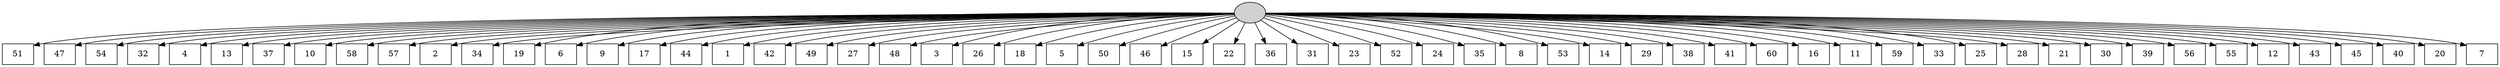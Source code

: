digraph G {
0[style=filled, fillcolor=grey82, label=""];
1[shape=box,style=filled, fillcolor=white,label="51\n"];
2[shape=box,style=filled, fillcolor=white,label="47\n"];
3[shape=box,style=filled, fillcolor=white,label="54\n"];
4[shape=box,style=filled, fillcolor=white,label="32\n"];
5[shape=box,style=filled, fillcolor=white,label="4\n"];
6[shape=box,style=filled, fillcolor=white,label="13\n"];
7[shape=box,style=filled, fillcolor=white,label="37\n"];
8[shape=box,style=filled, fillcolor=white,label="10\n"];
9[shape=box,style=filled, fillcolor=white,label="58\n"];
10[shape=box,style=filled, fillcolor=white,label="57\n"];
11[shape=box,style=filled, fillcolor=white,label="2\n"];
12[shape=box,style=filled, fillcolor=white,label="34\n"];
13[shape=box,style=filled, fillcolor=white,label="19\n"];
14[shape=box,style=filled, fillcolor=white,label="6\n"];
15[shape=box,style=filled, fillcolor=white,label="9\n"];
16[shape=box,style=filled, fillcolor=white,label="17\n"];
17[shape=box,style=filled, fillcolor=white,label="44\n"];
18[shape=box,style=filled, fillcolor=white,label="1\n"];
19[shape=box,style=filled, fillcolor=white,label="42\n"];
20[shape=box,style=filled, fillcolor=white,label="49\n"];
21[shape=box,style=filled, fillcolor=white,label="27\n"];
22[shape=box,style=filled, fillcolor=white,label="48\n"];
23[shape=box,style=filled, fillcolor=white,label="3\n"];
24[shape=box,style=filled, fillcolor=white,label="26\n"];
25[shape=box,style=filled, fillcolor=white,label="18\n"];
26[shape=box,style=filled, fillcolor=white,label="5\n"];
27[shape=box,style=filled, fillcolor=white,label="50\n"];
28[shape=box,style=filled, fillcolor=white,label="46\n"];
29[shape=box,style=filled, fillcolor=white,label="15\n"];
30[shape=box,style=filled, fillcolor=white,label="22\n"];
31[shape=box,style=filled, fillcolor=white,label="36\n"];
32[shape=box,style=filled, fillcolor=white,label="31\n"];
33[shape=box,style=filled, fillcolor=white,label="23\n"];
34[shape=box,style=filled, fillcolor=white,label="52\n"];
35[shape=box,style=filled, fillcolor=white,label="24\n"];
36[shape=box,style=filled, fillcolor=white,label="35\n"];
37[shape=box,style=filled, fillcolor=white,label="8\n"];
38[shape=box,style=filled, fillcolor=white,label="53\n"];
39[shape=box,style=filled, fillcolor=white,label="14\n"];
40[shape=box,style=filled, fillcolor=white,label="29\n"];
41[shape=box,style=filled, fillcolor=white,label="38\n"];
42[shape=box,style=filled, fillcolor=white,label="41\n"];
43[shape=box,style=filled, fillcolor=white,label="60\n"];
44[shape=box,style=filled, fillcolor=white,label="16\n"];
45[shape=box,style=filled, fillcolor=white,label="11\n"];
46[shape=box,style=filled, fillcolor=white,label="59\n"];
47[shape=box,style=filled, fillcolor=white,label="33\n"];
48[shape=box,style=filled, fillcolor=white,label="25\n"];
49[shape=box,style=filled, fillcolor=white,label="28\n"];
50[shape=box,style=filled, fillcolor=white,label="21\n"];
51[shape=box,style=filled, fillcolor=white,label="30\n"];
52[shape=box,style=filled, fillcolor=white,label="39\n"];
53[shape=box,style=filled, fillcolor=white,label="56\n"];
54[shape=box,style=filled, fillcolor=white,label="55\n"];
55[shape=box,style=filled, fillcolor=white,label="12\n"];
56[shape=box,style=filled, fillcolor=white,label="43\n"];
57[shape=box,style=filled, fillcolor=white,label="45\n"];
58[shape=box,style=filled, fillcolor=white,label="40\n"];
59[shape=box,style=filled, fillcolor=white,label="20\n"];
60[shape=box,style=filled, fillcolor=white,label="7\n"];
0->1 ;
0->2 ;
0->3 ;
0->4 ;
0->5 ;
0->6 ;
0->7 ;
0->8 ;
0->9 ;
0->10 ;
0->11 ;
0->12 ;
0->13 ;
0->14 ;
0->15 ;
0->16 ;
0->17 ;
0->18 ;
0->19 ;
0->20 ;
0->21 ;
0->22 ;
0->23 ;
0->24 ;
0->25 ;
0->26 ;
0->27 ;
0->28 ;
0->29 ;
0->30 ;
0->31 ;
0->32 ;
0->33 ;
0->34 ;
0->35 ;
0->36 ;
0->37 ;
0->38 ;
0->39 ;
0->40 ;
0->41 ;
0->42 ;
0->43 ;
0->44 ;
0->45 ;
0->46 ;
0->47 ;
0->48 ;
0->49 ;
0->50 ;
0->51 ;
0->52 ;
0->53 ;
0->54 ;
0->55 ;
0->56 ;
0->57 ;
0->58 ;
0->59 ;
0->60 ;
}
